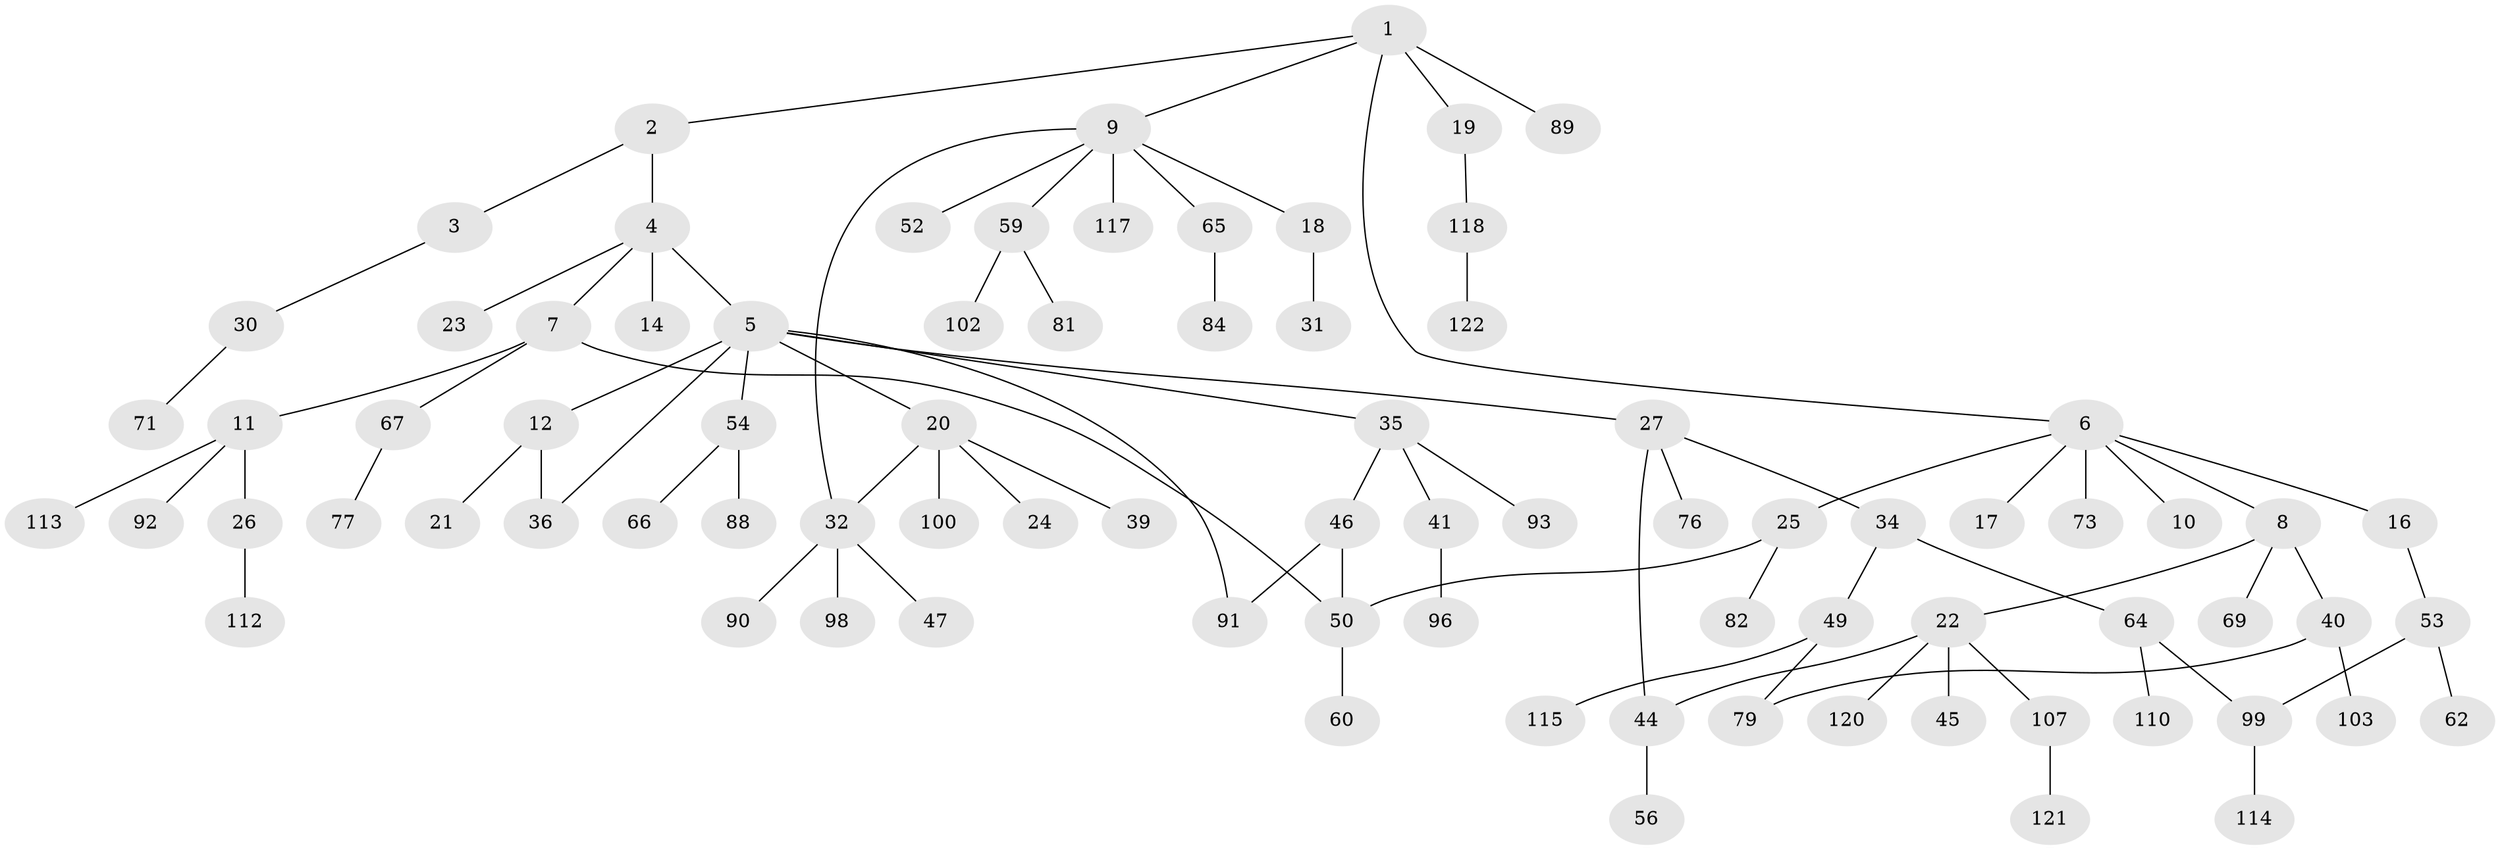 // Generated by graph-tools (version 1.1) at 2025/23/03/03/25 07:23:34]
// undirected, 83 vertices, 90 edges
graph export_dot {
graph [start="1"]
  node [color=gray90,style=filled];
  1 [super="+104"];
  2 [super="+43"];
  3;
  4 [super="+80"];
  5 [super="+13"];
  6 [super="+15"];
  7;
  8 [super="+29"];
  9 [super="+38"];
  10;
  11 [super="+86"];
  12 [super="+28"];
  14;
  16 [super="+37"];
  17;
  18 [super="+55"];
  19 [super="+75"];
  20 [super="+70"];
  21;
  22 [super="+108"];
  23;
  24 [super="+116"];
  25 [super="+33"];
  26 [super="+48"];
  27 [super="+85"];
  30;
  31;
  32 [super="+51"];
  34 [super="+42"];
  35;
  36 [super="+68"];
  39;
  40 [super="+57"];
  41 [super="+83"];
  44 [super="+109"];
  45;
  46 [super="+72"];
  47;
  49 [super="+61"];
  50 [super="+58"];
  52;
  53;
  54 [super="+63"];
  56;
  59 [super="+101"];
  60;
  62 [super="+119"];
  64 [super="+78"];
  65 [super="+97"];
  66 [super="+94"];
  67 [super="+74"];
  69;
  71;
  73;
  76;
  77 [super="+95"];
  79;
  81;
  82;
  84 [super="+87"];
  88;
  89;
  90;
  91 [super="+111"];
  92 [super="+105"];
  93;
  96;
  98;
  99 [super="+106"];
  100;
  102;
  103;
  107;
  110;
  112;
  113;
  114;
  115;
  117;
  118;
  120;
  121;
  122;
  1 -- 2;
  1 -- 6;
  1 -- 9;
  1 -- 19;
  1 -- 89;
  2 -- 3;
  2 -- 4;
  3 -- 30;
  4 -- 5 [weight=2];
  4 -- 7;
  4 -- 14;
  4 -- 23;
  5 -- 12;
  5 -- 27;
  5 -- 35;
  5 -- 36;
  5 -- 54;
  5 -- 20;
  5 -- 91;
  6 -- 8;
  6 -- 10;
  6 -- 16;
  6 -- 73;
  6 -- 17;
  6 -- 25;
  7 -- 11;
  7 -- 67;
  7 -- 50;
  8 -- 22;
  8 -- 40;
  8 -- 69;
  9 -- 18;
  9 -- 32;
  9 -- 59;
  9 -- 65;
  9 -- 52;
  9 -- 117;
  11 -- 26;
  11 -- 113;
  11 -- 92;
  12 -- 21;
  12 -- 36;
  16 -- 53;
  18 -- 31;
  19 -- 118;
  20 -- 24;
  20 -- 39;
  20 -- 100;
  20 -- 32;
  22 -- 45;
  22 -- 107;
  22 -- 120;
  22 -- 44;
  25 -- 50;
  25 -- 82;
  26 -- 112;
  27 -- 34;
  27 -- 44;
  27 -- 76;
  30 -- 71;
  32 -- 47;
  32 -- 98;
  32 -- 90;
  34 -- 64;
  34 -- 49;
  35 -- 41;
  35 -- 46;
  35 -- 93;
  40 -- 79;
  40 -- 103;
  41 -- 96;
  44 -- 56;
  46 -- 91;
  46 -- 50;
  49 -- 115;
  49 -- 79;
  50 -- 60;
  53 -- 62;
  53 -- 99;
  54 -- 66;
  54 -- 88;
  59 -- 81;
  59 -- 102;
  64 -- 110;
  64 -- 99;
  65 -- 84;
  67 -- 77;
  99 -- 114;
  107 -- 121;
  118 -- 122;
}
